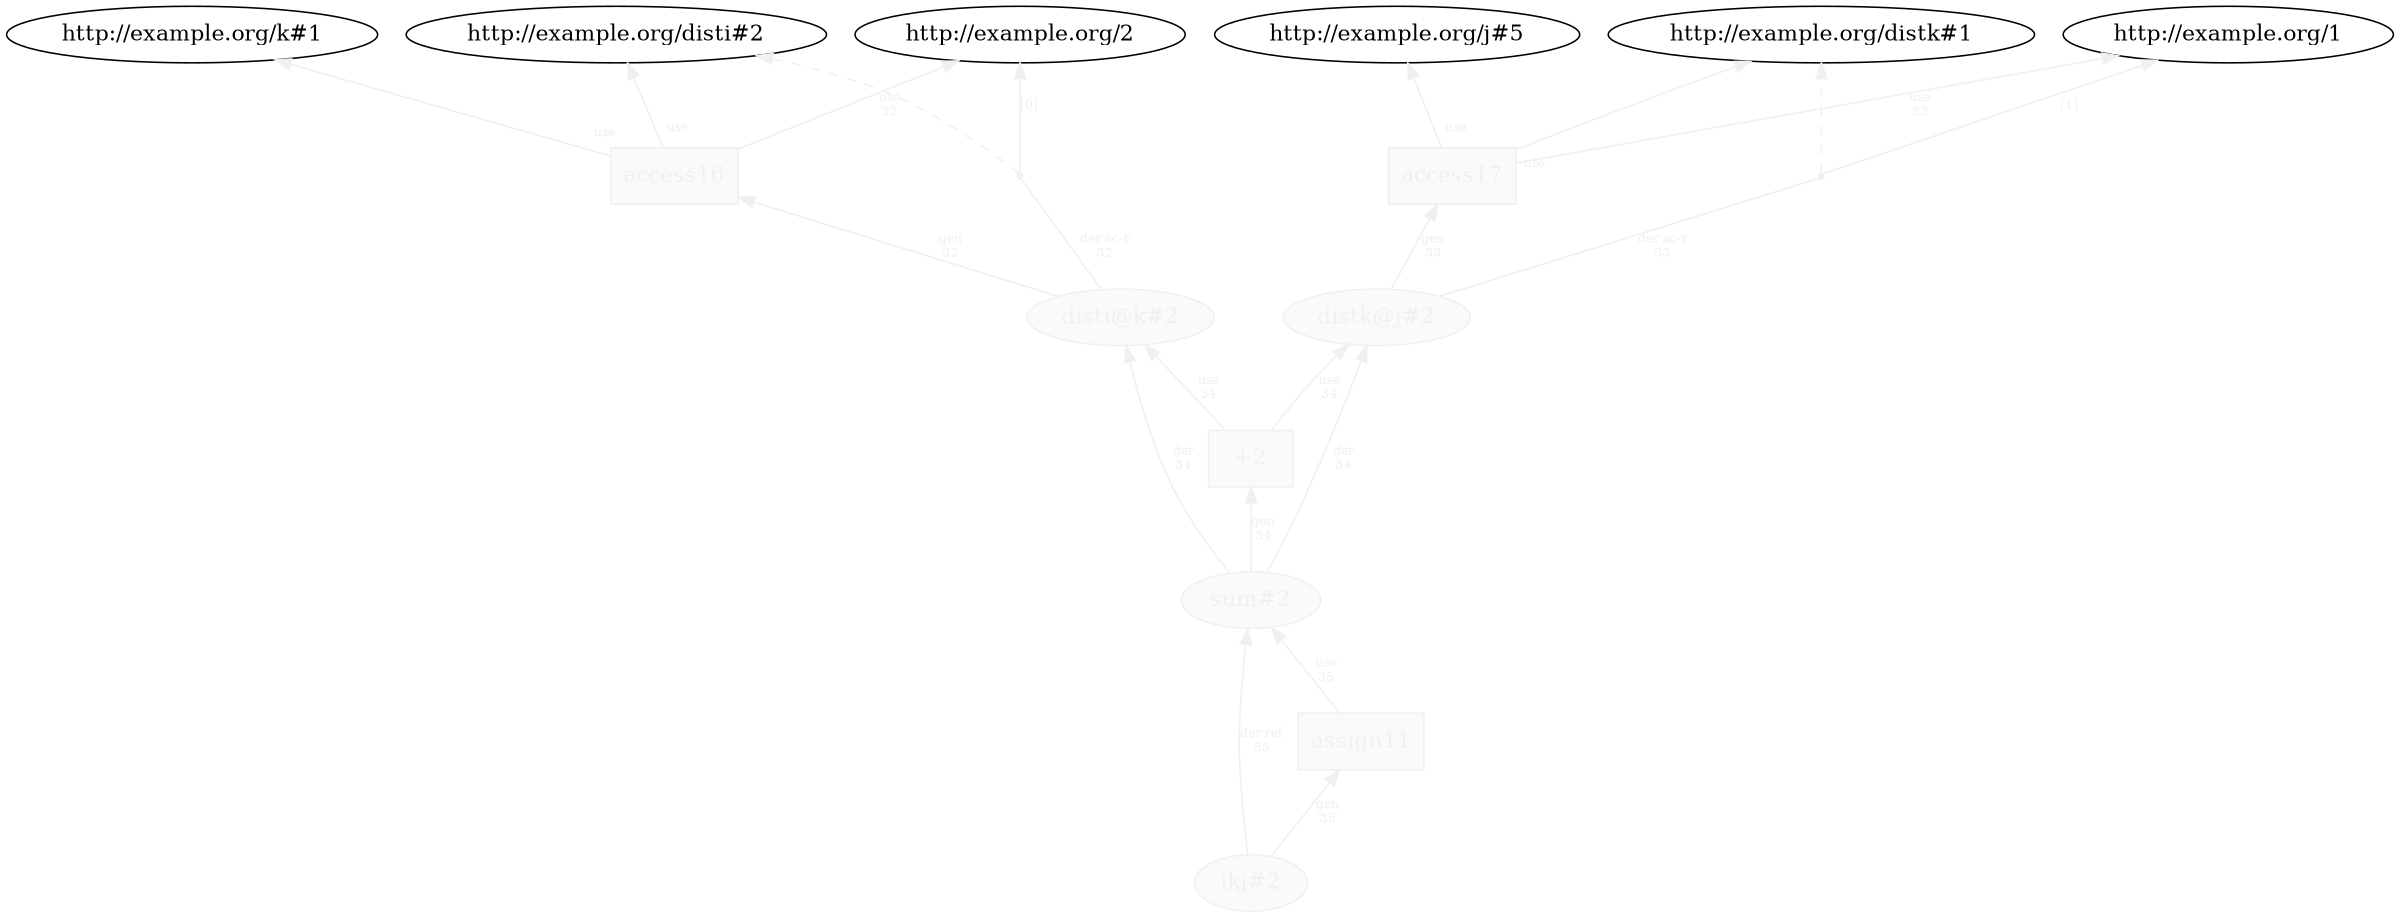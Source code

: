 digraph "PROV" { size="16,12"; rankdir="BT";
"http://example.org/disti@k#2" [fillcolor="#FAFAFA",color="#F0F0F0",style="filled",fontcolor="#F0F0F0",label="disti@k#2",URL="http://example.org/disti@k#2"]
"http://example.org/access16" [fillcolor="#FAFAFA",color="#F0F0F0",shape="polygon",sides="4",style="filled",fontcolor="#F0F0F0",label="access16",URL="http://example.org/access16"]
"bn0" [shape="point",label="",fontcolor="#F0F0F0",color="#F0F0F0"]
"http://example.org/disti@k#2" -> "bn0" [fontsize="8",distance="1.5",angle="60.0",rotation="20",label="der ac-r
32",arrowhead="none",fontcolor="#F0F0F0",color="#F0F0F0"]
"bn0" -> "http://example.org/disti#2" [style="dashed",fontcolor="#F0F0F0",color="#F0F0F0"]
"bn0" -> "http://example.org/2" [fontsize="8",distance="1.5",angle="60.0",rotation="20",label="[0]",fontcolor="#F0F0F0",color="#F0F0F0"]
"http://example.org/access16" -> "http://example.org/disti#2" [labelfontsize="8",labeldistance="1.5",labelangle="60.0",rotation="20",taillabel="use",fontcolor="#F0F0F0",color="#F0F0F0"]
"http://example.org/access16" -> "http://example.org/k#1" [labelfontsize="8",labeldistance="1.5",labelangle="60.0",rotation="20",taillabel="use",fontcolor="#F0F0F0",color="#F0F0F0"]
"http://example.org/distk@j#2" [fillcolor="#FAFAFA",color="#F0F0F0",style="filled",fontcolor="#F0F0F0",label="distk@j#2",URL="http://example.org/distk@j#2"]
"http://example.org/access17" [fillcolor="#FAFAFA",color="#F0F0F0",shape="polygon",sides="4",style="filled",fontcolor="#F0F0F0",label="access17",URL="http://example.org/access17"]
"bn1" [shape="point",label="",fontcolor="#F0F0F0",color="#F0F0F0"]
"http://example.org/distk@j#2" -> "bn1" [fontsize="8",distance="1.5",angle="60.0",rotation="20",label="der ac-r
33",arrowhead="none",fontcolor="#F0F0F0",color="#F0F0F0"]
"bn1" -> "http://example.org/distk#1" [style="dashed",fontcolor="#F0F0F0",color="#F0F0F0"]
"bn1" -> "http://example.org/1" [fontsize="8",distance="1.5",angle="60.0",rotation="20",label="[1]",fontcolor="#F0F0F0",color="#F0F0F0"]
"http://example.org/access17" -> "http://example.org/distk#1" [labelfontsize="8",labeldistance="1.5",labelangle="60.0",rotation="20",taillabel="use",fontcolor="#F0F0F0",color="#F0F0F0"]
"http://example.org/access17" -> "http://example.org/j#5" [labelfontsize="8",labeldistance="1.5",labelangle="60.0",rotation="20",taillabel="use",fontcolor="#F0F0F0",color="#F0F0F0"]
"http://example.org/sum#2" [fillcolor="#FAFAFA",color="#F0F0F0",style="filled",fontcolor="#F0F0F0",label="sum#2",URL="http://example.org/sum#2"]
"http://example.org/+2" [fillcolor="#FAFAFA",color="#F0F0F0",shape="polygon",sides="4",style="filled",fontcolor="#F0F0F0",label="+2",URL="http://example.org/+2"]
"http://example.org/sum#2" -> "http://example.org/disti@k#2" [fontsize="8",distance="1.5",angle="60.0",rotation="20",label="der
34",fontcolor="#F0F0F0",color="#F0F0F0"]
"http://example.org/sum#2" -> "http://example.org/distk@j#2" [fontsize="8",distance="1.5",angle="60.0",rotation="20",label="der
34",fontcolor="#F0F0F0",color="#F0F0F0"]
"http://example.org/ikj#2" [fillcolor="#FAFAFA",color="#F0F0F0",style="filled",fontcolor="#F0F0F0",label="ikj#2",URL="http://example.org/ikj#2"]
"http://example.org/assign11" [fillcolor="#FAFAFA",color="#F0F0F0",shape="polygon",sides="4",style="filled",fontcolor="#F0F0F0",label="assign11",URL="http://example.org/assign11"]
"http://example.org/ikj#2" -> "http://example.org/sum#2" [fontsize="8",distance="1.5",angle="60.0",rotation="20",label="der ref
35",fontcolor="#F0F0F0",color="#F0F0F0"]
"http://example.org/assign11" -> "http://example.org/sum#2" [fontsize="8",distance="1.5",angle="60.0",rotation="20",label="use
35",fontcolor="#F0F0F0",color="#F0F0F0"]
"http://example.org/+2" -> "http://example.org/disti@k#2" [fontsize="8",distance="1.5",angle="60.0",rotation="20",label="use
34",fontcolor="#F0F0F0",color="#F0F0F0"]
"http://example.org/access16" -> "http://example.org/2" [fontsize="8",distance="1.5",angle="60.0",rotation="20",label="use
32",fontcolor="#F0F0F0",color="#F0F0F0"]
"http://example.org/access17" -> "http://example.org/1" [fontsize="8",distance="1.5",angle="60.0",rotation="20",label="use
33",fontcolor="#F0F0F0",color="#F0F0F0"]
"http://example.org/+2" -> "http://example.org/distk@j#2" [fontsize="8",distance="1.5",angle="60.0",rotation="20",label="use
34",fontcolor="#F0F0F0",color="#F0F0F0"]
"http://example.org/distk@j#2" -> "http://example.org/access17" [fontsize="8",distance="1.5",angle="60.0",rotation="20",label="gen
33",fontcolor="#F0F0F0",color="#F0F0F0"]
"http://example.org/ikj#2" -> "http://example.org/assign11" [fontsize="8",distance="1.5",angle="60.0",rotation="20",label="gen
35",fontcolor="#F0F0F0",color="#F0F0F0"]
"http://example.org/disti@k#2" -> "http://example.org/access16" [fontsize="8",distance="1.5",angle="60.0",rotation="20",label="gen
32",fontcolor="#F0F0F0",color="#F0F0F0"]
"http://example.org/sum#2" -> "http://example.org/+2" [fontsize="8",distance="1.5",angle="60.0",rotation="20",label="gen
34",fontcolor="#F0F0F0",color="#F0F0F0"]
}